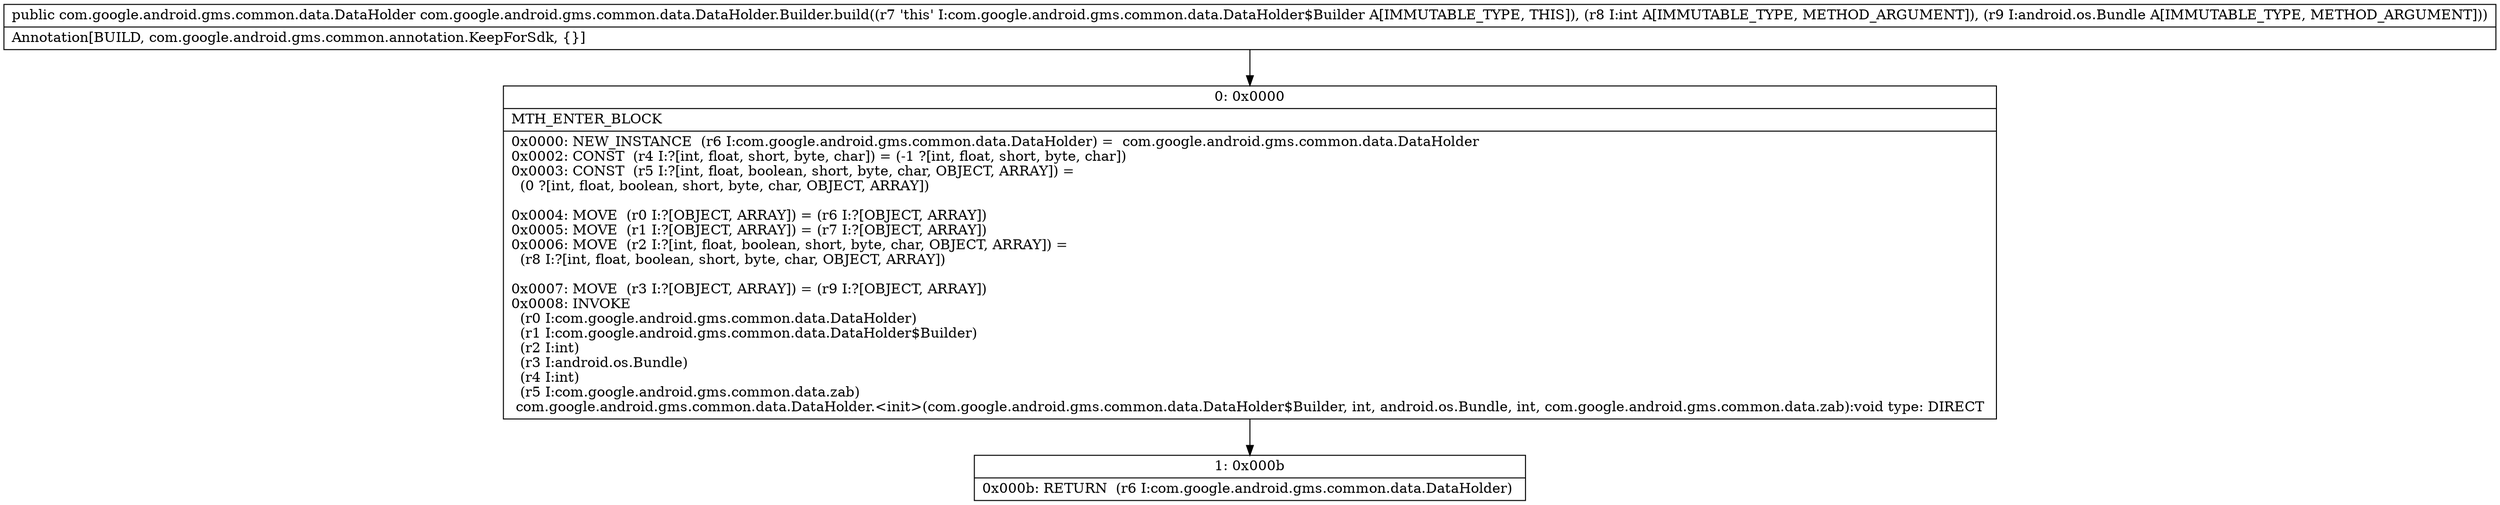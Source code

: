 digraph "CFG forcom.google.android.gms.common.data.DataHolder.Builder.build(ILandroid\/os\/Bundle;)Lcom\/google\/android\/gms\/common\/data\/DataHolder;" {
Node_0 [shape=record,label="{0\:\ 0x0000|MTH_ENTER_BLOCK\l|0x0000: NEW_INSTANCE  (r6 I:com.google.android.gms.common.data.DataHolder) =  com.google.android.gms.common.data.DataHolder \l0x0002: CONST  (r4 I:?[int, float, short, byte, char]) = (\-1 ?[int, float, short, byte, char]) \l0x0003: CONST  (r5 I:?[int, float, boolean, short, byte, char, OBJECT, ARRAY]) = \l  (0 ?[int, float, boolean, short, byte, char, OBJECT, ARRAY])\l \l0x0004: MOVE  (r0 I:?[OBJECT, ARRAY]) = (r6 I:?[OBJECT, ARRAY]) \l0x0005: MOVE  (r1 I:?[OBJECT, ARRAY]) = (r7 I:?[OBJECT, ARRAY]) \l0x0006: MOVE  (r2 I:?[int, float, boolean, short, byte, char, OBJECT, ARRAY]) = \l  (r8 I:?[int, float, boolean, short, byte, char, OBJECT, ARRAY])\l \l0x0007: MOVE  (r3 I:?[OBJECT, ARRAY]) = (r9 I:?[OBJECT, ARRAY]) \l0x0008: INVOKE  \l  (r0 I:com.google.android.gms.common.data.DataHolder)\l  (r1 I:com.google.android.gms.common.data.DataHolder$Builder)\l  (r2 I:int)\l  (r3 I:android.os.Bundle)\l  (r4 I:int)\l  (r5 I:com.google.android.gms.common.data.zab)\l com.google.android.gms.common.data.DataHolder.\<init\>(com.google.android.gms.common.data.DataHolder$Builder, int, android.os.Bundle, int, com.google.android.gms.common.data.zab):void type: DIRECT \l}"];
Node_1 [shape=record,label="{1\:\ 0x000b|0x000b: RETURN  (r6 I:com.google.android.gms.common.data.DataHolder) \l}"];
MethodNode[shape=record,label="{public com.google.android.gms.common.data.DataHolder com.google.android.gms.common.data.DataHolder.Builder.build((r7 'this' I:com.google.android.gms.common.data.DataHolder$Builder A[IMMUTABLE_TYPE, THIS]), (r8 I:int A[IMMUTABLE_TYPE, METHOD_ARGUMENT]), (r9 I:android.os.Bundle A[IMMUTABLE_TYPE, METHOD_ARGUMENT]))  | Annotation[BUILD, com.google.android.gms.common.annotation.KeepForSdk, \{\}]\l}"];
MethodNode -> Node_0;
Node_0 -> Node_1;
}

